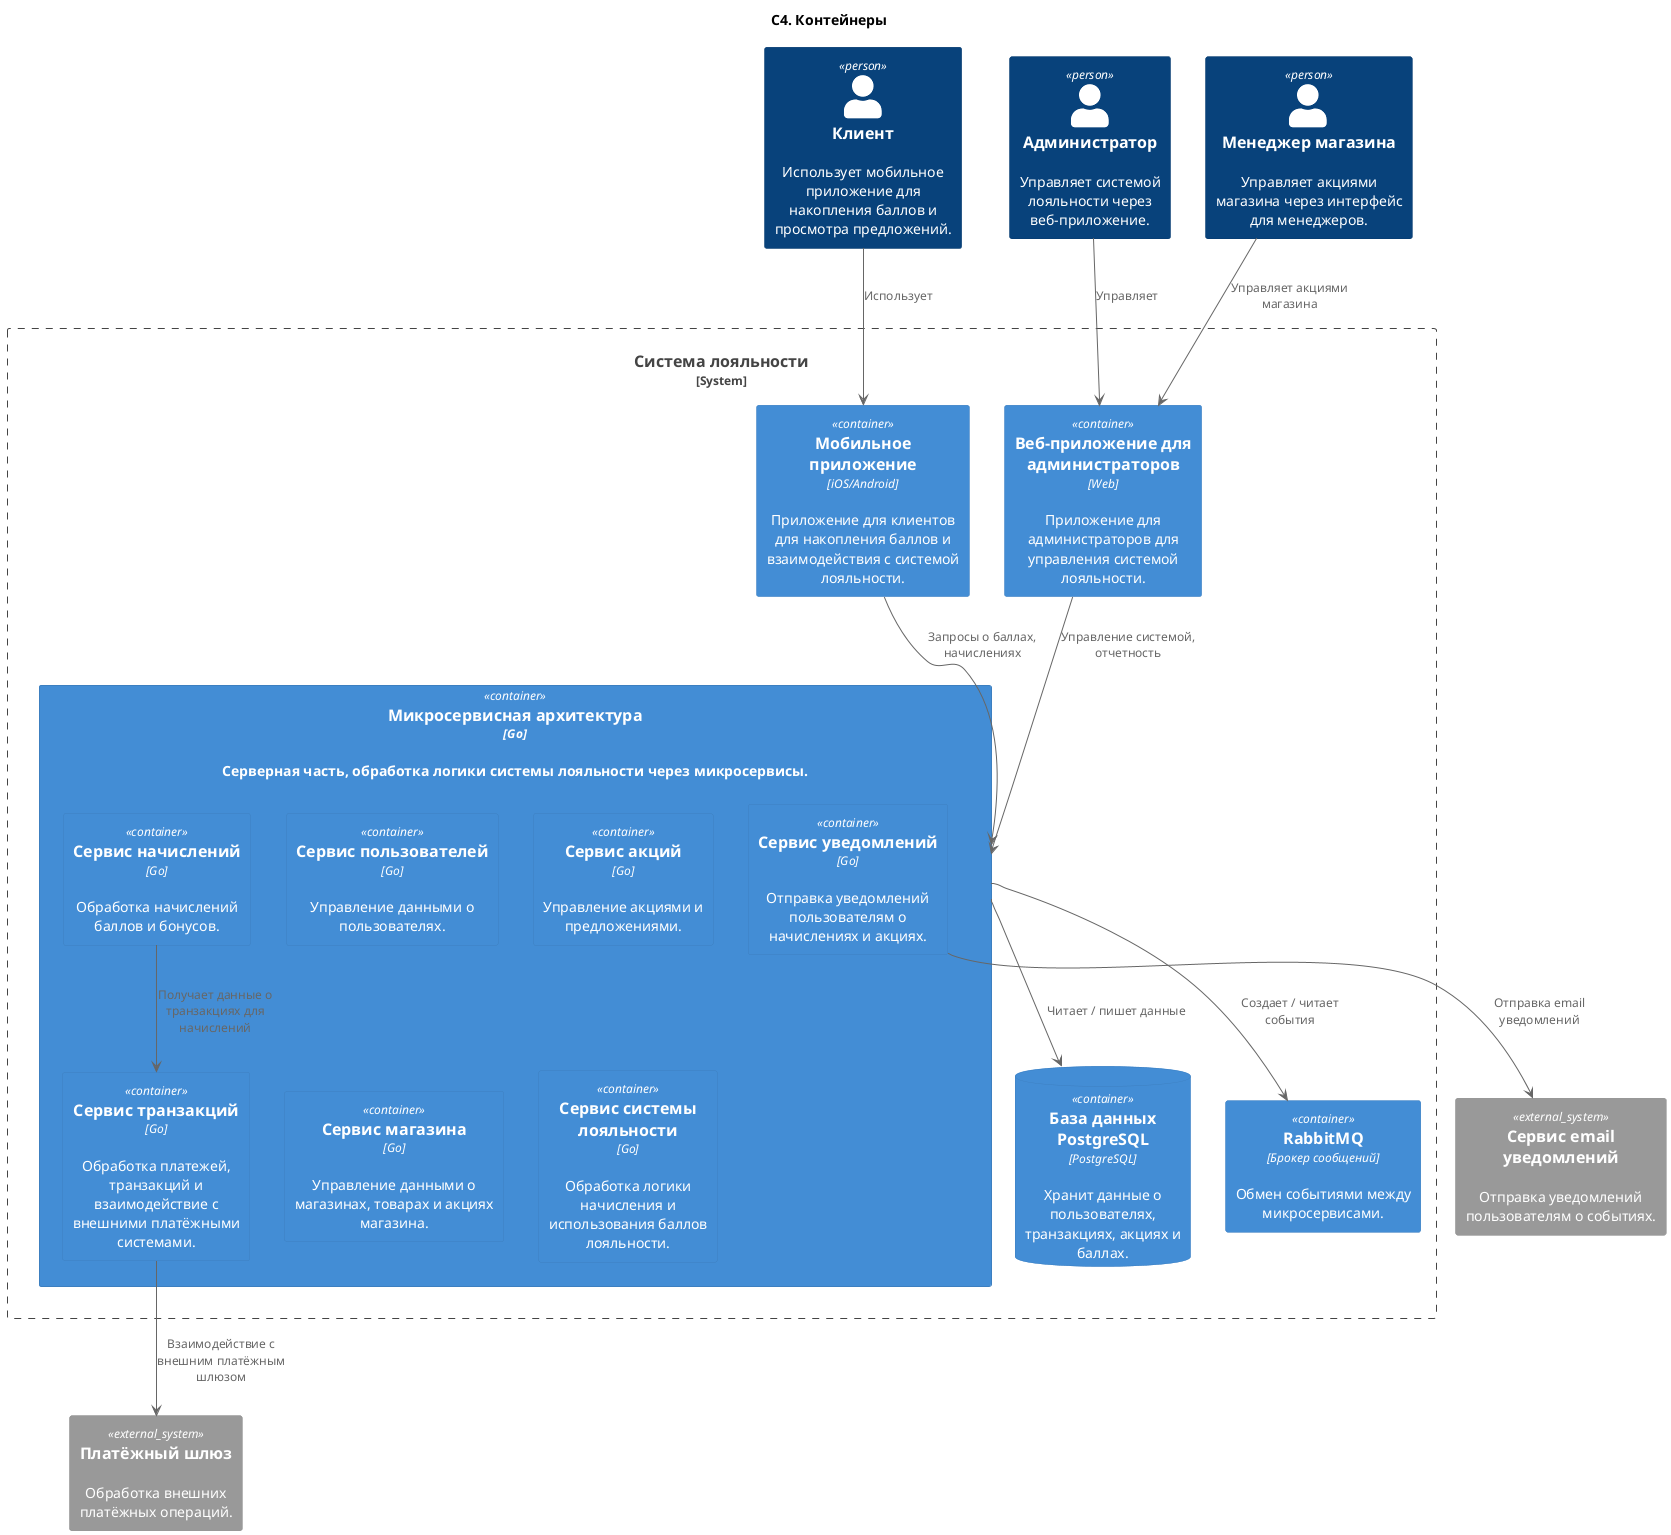 @startuml
title "C4. Контейнеры"

!include <C4/C4_Container>

Person(client, "Клиент", "Использует мобильное приложение для накопления баллов и просмотра предложений.")
Person(admin, "Администратор", "Управляет системой лояльности через веб-приложение.")
Person(manager, "Менеджер магазина", "Управляет акциями магазина через интерфейс для менеджеров.")

System_Boundary(loyaltySystemBoundary, "Система лояльности") {
    Container(mobileApp, "Мобильное приложение", "iOS/Android", "Приложение для клиентов для накопления баллов и взаимодействия с системой лояльности.")
    Container(webApp, "Веб-приложение для администраторов", "Web", "Приложение для администраторов для управления системой лояльности.")
    
    Container(microservices, "Микросервисная архитектура", "Go", "Серверная часть, обработка логики системы лояльности через микросервисы.") {
        Container(userService, "Сервис пользователей", "Go", "Управление данными о пользователях.")
        Container(rewardService, "Сервис начислений", "Go", "Обработка начислений баллов и бонусов.")
        Container(campaignService, "Сервис акций", "Go", "Управление акциями и предложениями.")
        Container(transactionService, "Сервис транзакций", "Go", "Обработка платежей, транзакций и взаимодействие с внешними платёжными системами.")
        Container(notificationService, "Сервис уведомлений", "Go", "Отправка уведомлений пользователям о начислениях и акциях.")
        Container(storeService, "Сервис магазина", "Go", "Управление данными о магазинах, товарах и акциях магазина.")
        Container(loyaltySystemService, "Сервис системы лояльности", "Go", "Обработка логики начисления и использования баллов лояльности.")
    }
    
    ContainerDb(database, "База данных PostgreSQL", "PostgreSQL", "Хранит данные о пользователях, транзакциях, акциях и баллах.")
    
    Container(messageBroker, "RabbitMQ", "Брокер сообщений", "Обмен событиями между микросервисами.")
}

System_Ext(externalPaymentGateway, "Платёжный шлюз", "Обработка внешних платёжных операций.")
System_Ext(externalEmailService, "Сервис email уведомлений", "Отправка уведомлений пользователям о событиях.")

client --> mobileApp : Использует
admin --> webApp : Управляет
manager --> webApp : Управляет акциями магазина

mobileApp --> microservices : Запросы о баллах, начислениях
webApp --> microservices : Управление системой, отчетность
microservices --> database : Читает / пишет данные

transactionService --> externalPaymentGateway : Взаимодействие с внешним платёжным шлюзом
notificationService --> externalEmailService : Отправка email уведомлений

rewardService --> transactionService : Получает данные о транзакциях для начислений

microservices --> messageBroker : Создает / читает события

@enduml

